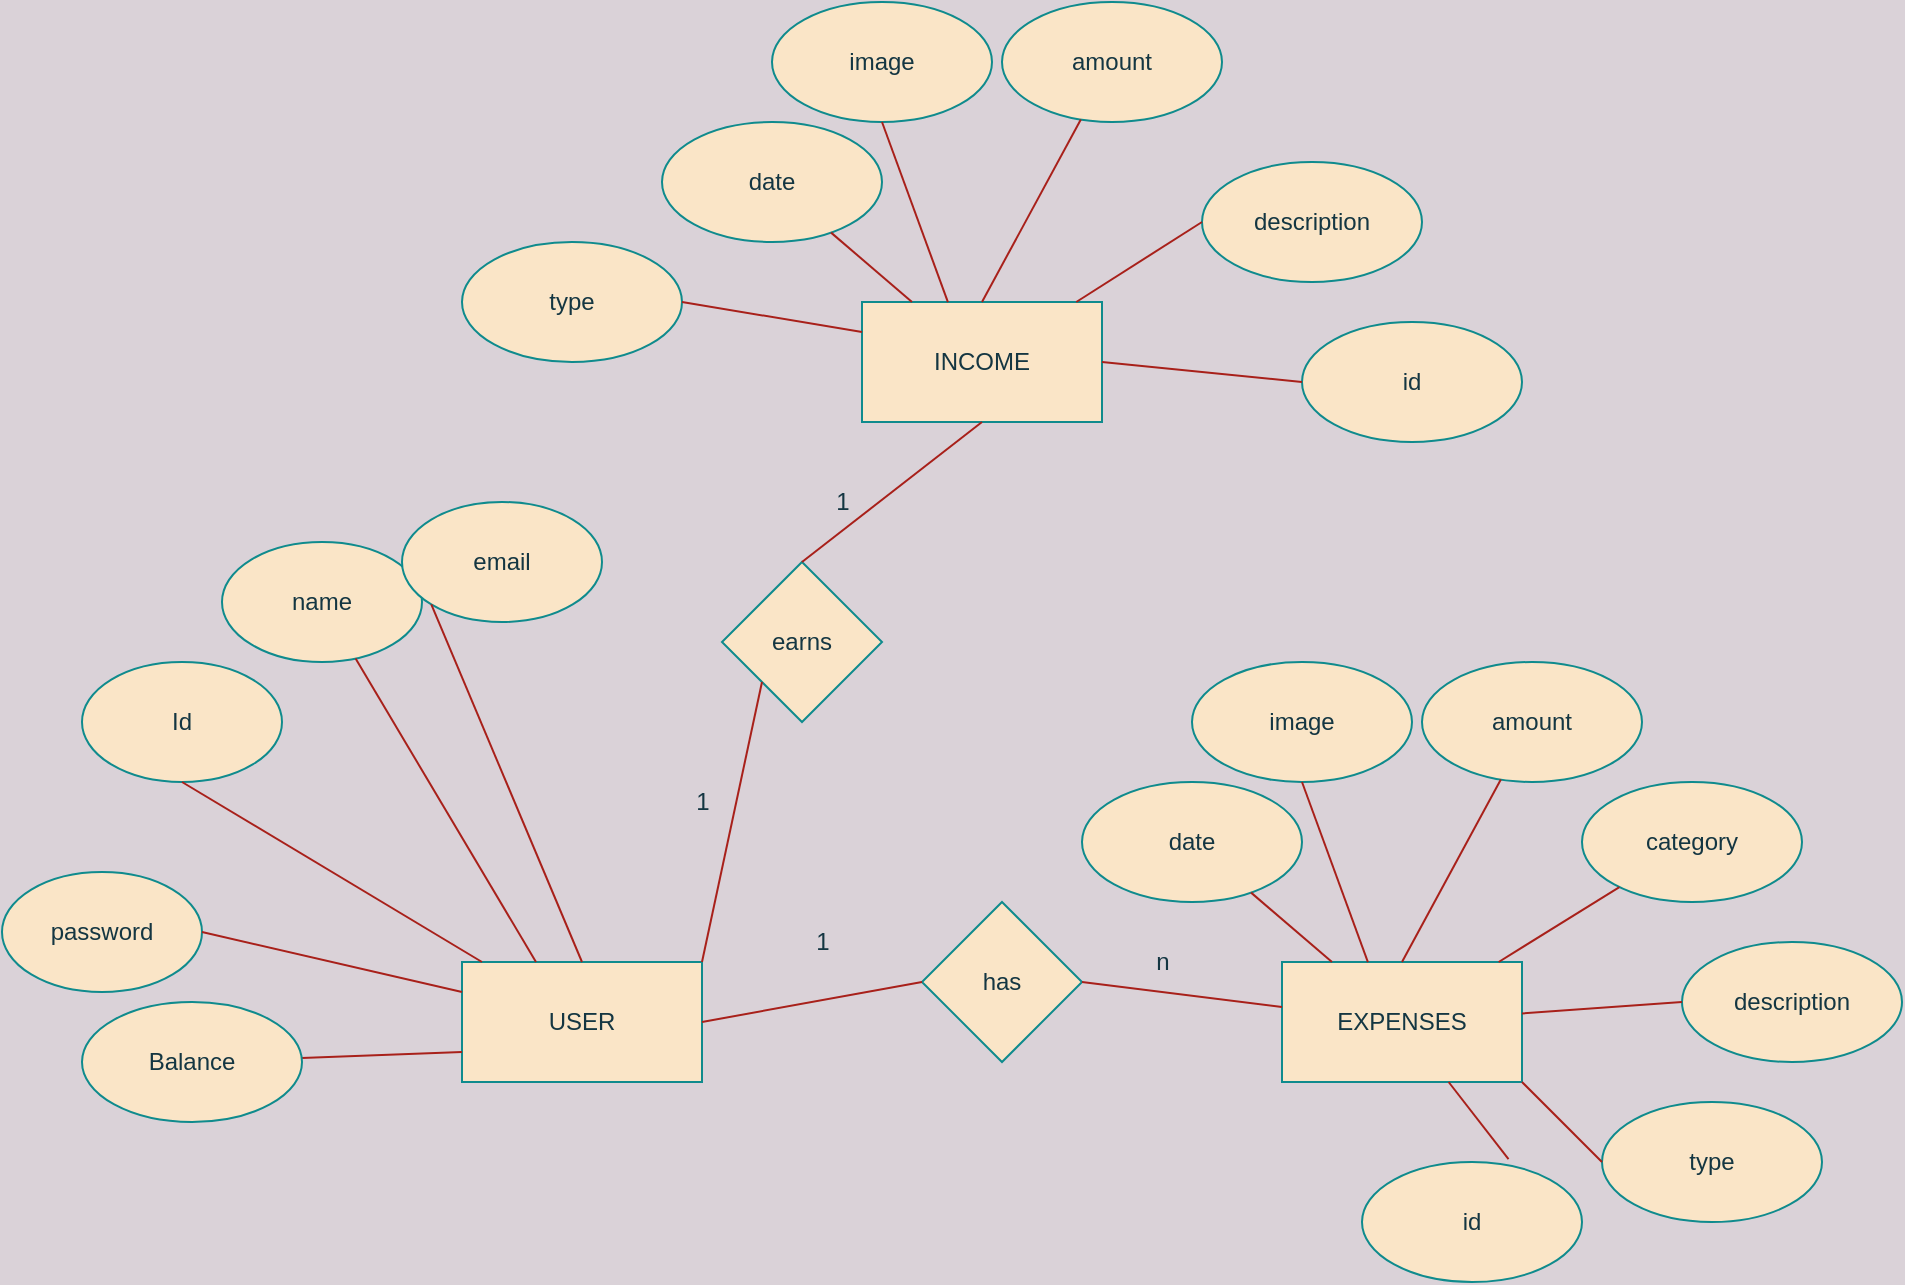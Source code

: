 <mxfile version="20.4.0" type="device"><diagram id="OkzGohk8HdBdno9oejyk" name="Page-1"><mxGraphModel dx="2157" dy="1781" grid="1" gridSize="10" guides="1" tooltips="1" connect="1" arrows="1" fold="1" page="1" pageScale="1" pageWidth="850" pageHeight="1100" background="#DAD2D8" math="0" shadow="0"><root><mxCell id="0"/><mxCell id="1" parent="0"/><mxCell id="a5kdA_MSuSnDtX5zSwrh-1" value="USER" style="rounded=0;whiteSpace=wrap;html=1;fillColor=#FAE5C7;strokeColor=#0F8B8D;fontColor=#143642;" vertex="1" parent="1"><mxGeometry x="60" y="250" width="120" height="60" as="geometry"/></mxCell><mxCell id="a5kdA_MSuSnDtX5zSwrh-2" value="EXPENSES" style="rounded=0;whiteSpace=wrap;html=1;fillColor=#FAE5C7;strokeColor=#0F8B8D;fontColor=#143642;" vertex="1" parent="1"><mxGeometry x="470" y="250" width="120" height="60" as="geometry"/></mxCell><mxCell id="a5kdA_MSuSnDtX5zSwrh-3" value="Id" style="ellipse;whiteSpace=wrap;html=1;fillColor=#FAE5C7;strokeColor=#0F8B8D;fontColor=#143642;" vertex="1" parent="1"><mxGeometry x="-130" y="100" width="100" height="60" as="geometry"/></mxCell><mxCell id="a5kdA_MSuSnDtX5zSwrh-5" value="name" style="ellipse;whiteSpace=wrap;html=1;fillColor=#FAE5C7;strokeColor=#0F8B8D;fontColor=#143642;" vertex="1" parent="1"><mxGeometry x="-60" y="40" width="100" height="60" as="geometry"/></mxCell><mxCell id="a5kdA_MSuSnDtX5zSwrh-6" value="email" style="ellipse;whiteSpace=wrap;html=1;fillColor=#FAE5C7;strokeColor=#0F8B8D;fontColor=#143642;" vertex="1" parent="1"><mxGeometry x="30" y="20" width="100" height="60" as="geometry"/></mxCell><mxCell id="a5kdA_MSuSnDtX5zSwrh-7" value="has" style="rhombus;whiteSpace=wrap;html=1;fillColor=#FAE5C7;strokeColor=#0F8B8D;fontColor=#143642;" vertex="1" parent="1"><mxGeometry x="290" y="220" width="80" height="80" as="geometry"/></mxCell><mxCell id="a5kdA_MSuSnDtX5zSwrh-8" value="" style="endArrow=none;html=1;rounded=0;exitX=1;exitY=0.5;exitDx=0;exitDy=0;labelBackgroundColor=#DAD2D8;strokeColor=#A8201A;fontColor=#143642;" edge="1" parent="1" source="a5kdA_MSuSnDtX5zSwrh-7" target="a5kdA_MSuSnDtX5zSwrh-2"><mxGeometry width="50" height="50" relative="1" as="geometry"><mxPoint x="400" y="290" as="sourcePoint"/><mxPoint x="450" y="240" as="targetPoint"/></mxGeometry></mxCell><mxCell id="a5kdA_MSuSnDtX5zSwrh-9" value="" style="endArrow=none;html=1;rounded=0;exitX=1;exitY=0.5;exitDx=0;exitDy=0;entryX=0;entryY=0.5;entryDx=0;entryDy=0;labelBackgroundColor=#DAD2D8;strokeColor=#A8201A;fontColor=#143642;" edge="1" parent="1" source="a5kdA_MSuSnDtX5zSwrh-1" target="a5kdA_MSuSnDtX5zSwrh-7"><mxGeometry width="50" height="50" relative="1" as="geometry"><mxPoint x="380" y="270" as="sourcePoint"/><mxPoint x="480" y="282.5" as="targetPoint"/></mxGeometry></mxCell><mxCell id="a5kdA_MSuSnDtX5zSwrh-10" value="1" style="text;html=1;align=center;verticalAlign=middle;resizable=0;points=[];autosize=1;strokeColor=none;fillColor=none;fontColor=#143642;" vertex="1" parent="1"><mxGeometry x="225" y="225" width="30" height="30" as="geometry"/></mxCell><mxCell id="a5kdA_MSuSnDtX5zSwrh-11" value="n" style="text;html=1;align=center;verticalAlign=middle;resizable=0;points=[];autosize=1;strokeColor=none;fillColor=none;fontColor=#143642;" vertex="1" parent="1"><mxGeometry x="395" y="235" width="30" height="30" as="geometry"/></mxCell><mxCell id="a5kdA_MSuSnDtX5zSwrh-13" value="date&lt;span style=&quot;color: rgba(0, 0, 0, 0); font-family: monospace; font-size: 0px; text-align: start;&quot;&gt;%3CmxGraphModel%3E%3Croot%3E%3CmxCell%20id%3D%220%22%2F%3E%3CmxCell%20id%3D%221%22%20parent%3D%220%22%2F%3E%3CmxCell%20id%3D%222%22%20value%3D%22%22%20style%3D%22endArrow%3Dnone%3Bhtml%3D1%3Brounded%3D0%3BexitX%3D1%3BexitY%3D0.5%3BexitDx%3D0%3BexitDy%3D0%3B%22%20edge%3D%221%22%20parent%3D%221%22%3E%3CmxGeometry%20width%3D%2250%22%20height%3D%2250%22%20relative%3D%221%22%20as%3D%22geometry%22%3E%3CmxPoint%20x%3D%22370%22%20y%3D%22260%22%20as%3D%22sourcePoint%22%2F%3E%3CmxPoint%20x%3D%22470%22%20y%3D%22272.5%22%20as%3D%22targetPoint%22%2F%3E%3C%2FmxGeometry%3E%3C%2FmxCell%3E%3C%2Froot%3E%3C%2FmxGraphModel%3E&lt;/span&gt;" style="ellipse;whiteSpace=wrap;html=1;fillColor=#FAE5C7;strokeColor=#0F8B8D;fontColor=#143642;" vertex="1" parent="1"><mxGeometry x="370" y="160" width="110" height="60" as="geometry"/></mxCell><mxCell id="a5kdA_MSuSnDtX5zSwrh-14" value="amount" style="ellipse;whiteSpace=wrap;html=1;fillColor=#FAE5C7;strokeColor=#0F8B8D;fontColor=#143642;" vertex="1" parent="1"><mxGeometry x="540" y="100" width="110" height="60" as="geometry"/></mxCell><mxCell id="a5kdA_MSuSnDtX5zSwrh-15" value="category" style="ellipse;whiteSpace=wrap;html=1;fillColor=#FAE5C7;strokeColor=#0F8B8D;fontColor=#143642;" vertex="1" parent="1"><mxGeometry x="620" y="160" width="110" height="60" as="geometry"/></mxCell><mxCell id="a5kdA_MSuSnDtX5zSwrh-16" value="description" style="ellipse;whiteSpace=wrap;html=1;fillColor=#FAE5C7;strokeColor=#0F8B8D;fontColor=#143642;" vertex="1" parent="1"><mxGeometry x="670" y="240" width="110" height="60" as="geometry"/></mxCell><mxCell id="a5kdA_MSuSnDtX5zSwrh-17" value="image" style="ellipse;whiteSpace=wrap;html=1;fillColor=#FAE5C7;strokeColor=#0F8B8D;fontColor=#143642;" vertex="1" parent="1"><mxGeometry x="425" y="100" width="110" height="60" as="geometry"/></mxCell><mxCell id="a5kdA_MSuSnDtX5zSwrh-18" value="" style="endArrow=none;html=1;rounded=0;entryX=0.5;entryY=1;entryDx=0;entryDy=0;labelBackgroundColor=#DAD2D8;strokeColor=#A8201A;fontColor=#143642;" edge="1" parent="1" source="a5kdA_MSuSnDtX5zSwrh-1" target="a5kdA_MSuSnDtX5zSwrh-3"><mxGeometry width="50" height="50" relative="1" as="geometry"><mxPoint x="220" y="310" as="sourcePoint"/><mxPoint x="270" y="260" as="targetPoint"/></mxGeometry></mxCell><mxCell id="a5kdA_MSuSnDtX5zSwrh-19" value="" style="endArrow=none;html=1;rounded=0;labelBackgroundColor=#DAD2D8;strokeColor=#A8201A;fontColor=#143642;" edge="1" parent="1" target="a5kdA_MSuSnDtX5zSwrh-5"><mxGeometry width="50" height="50" relative="1" as="geometry"><mxPoint x="97" y="250" as="sourcePoint"/><mxPoint x="130" y="90" as="targetPoint"/></mxGeometry></mxCell><mxCell id="a5kdA_MSuSnDtX5zSwrh-20" value="" style="endArrow=none;html=1;rounded=0;entryX=0;entryY=1;entryDx=0;entryDy=0;labelBackgroundColor=#DAD2D8;strokeColor=#A8201A;fontColor=#143642;" edge="1" parent="1" target="a5kdA_MSuSnDtX5zSwrh-6"><mxGeometry width="50" height="50" relative="1" as="geometry"><mxPoint x="120" y="250" as="sourcePoint"/><mxPoint x="124.288" y="169.804" as="targetPoint"/></mxGeometry></mxCell><mxCell id="a5kdA_MSuSnDtX5zSwrh-21" value="" style="endArrow=none;html=1;rounded=0;entryX=0;entryY=0.5;entryDx=0;entryDy=0;labelBackgroundColor=#DAD2D8;strokeColor=#A8201A;fontColor=#143642;" edge="1" parent="1" source="a5kdA_MSuSnDtX5zSwrh-2" target="a5kdA_MSuSnDtX5zSwrh-16"><mxGeometry width="50" height="50" relative="1" as="geometry"><mxPoint x="130" y="260" as="sourcePoint"/><mxPoint x="530" y="280" as="targetPoint"/></mxGeometry></mxCell><mxCell id="a5kdA_MSuSnDtX5zSwrh-22" value="" style="endArrow=none;html=1;rounded=0;labelBackgroundColor=#DAD2D8;strokeColor=#A8201A;fontColor=#143642;" edge="1" parent="1" source="a5kdA_MSuSnDtX5zSwrh-2" target="a5kdA_MSuSnDtX5zSwrh-15"><mxGeometry width="50" height="50" relative="1" as="geometry"><mxPoint x="140" y="270" as="sourcePoint"/><mxPoint x="224.645" y="171.213" as="targetPoint"/></mxGeometry></mxCell><mxCell id="a5kdA_MSuSnDtX5zSwrh-23" value="" style="endArrow=none;html=1;rounded=0;exitX=0.5;exitY=0;exitDx=0;exitDy=0;labelBackgroundColor=#DAD2D8;strokeColor=#A8201A;fontColor=#143642;" edge="1" parent="1" source="a5kdA_MSuSnDtX5zSwrh-2" target="a5kdA_MSuSnDtX5zSwrh-14"><mxGeometry width="50" height="50" relative="1" as="geometry"><mxPoint x="500" y="268.79" as="sourcePoint"/><mxPoint x="584.645" y="170.003" as="targetPoint"/></mxGeometry></mxCell><mxCell id="a5kdA_MSuSnDtX5zSwrh-24" value="" style="endArrow=none;html=1;rounded=0;entryX=0.5;entryY=1;entryDx=0;entryDy=0;exitX=0.358;exitY=0.001;exitDx=0;exitDy=0;exitPerimeter=0;labelBackgroundColor=#DAD2D8;strokeColor=#A8201A;fontColor=#143642;" edge="1" parent="1" source="a5kdA_MSuSnDtX5zSwrh-2" target="a5kdA_MSuSnDtX5zSwrh-17"><mxGeometry width="50" height="50" relative="1" as="geometry"><mxPoint x="160" y="290" as="sourcePoint"/><mxPoint x="244.645" y="191.213" as="targetPoint"/></mxGeometry></mxCell><mxCell id="a5kdA_MSuSnDtX5zSwrh-25" value="" style="endArrow=none;html=1;rounded=0;labelBackgroundColor=#DAD2D8;strokeColor=#A8201A;fontColor=#143642;" edge="1" parent="1" source="a5kdA_MSuSnDtX5zSwrh-2" target="a5kdA_MSuSnDtX5zSwrh-13"><mxGeometry width="50" height="50" relative="1" as="geometry"><mxPoint x="170" y="300" as="sourcePoint"/><mxPoint x="254.645" y="201.213" as="targetPoint"/></mxGeometry></mxCell><mxCell id="a5kdA_MSuSnDtX5zSwrh-26" value="type" style="ellipse;whiteSpace=wrap;html=1;fillColor=#FAE5C7;strokeColor=#0F8B8D;fontColor=#143642;" vertex="1" parent="1"><mxGeometry x="630" y="320" width="110" height="60" as="geometry"/></mxCell><mxCell id="a5kdA_MSuSnDtX5zSwrh-27" value="" style="endArrow=none;html=1;rounded=0;exitX=1;exitY=1;exitDx=0;exitDy=0;entryX=0;entryY=0.5;entryDx=0;entryDy=0;labelBackgroundColor=#DAD2D8;strokeColor=#A8201A;fontColor=#143642;" edge="1" parent="1" source="a5kdA_MSuSnDtX5zSwrh-2" target="a5kdA_MSuSnDtX5zSwrh-26"><mxGeometry width="50" height="50" relative="1" as="geometry"><mxPoint x="600" y="286.129" as="sourcePoint"/><mxPoint x="640.381" y="283.524" as="targetPoint"/></mxGeometry></mxCell><mxCell id="a5kdA_MSuSnDtX5zSwrh-28" value="password" style="ellipse;whiteSpace=wrap;html=1;fillColor=#FAE5C7;strokeColor=#0F8B8D;fontColor=#143642;" vertex="1" parent="1"><mxGeometry x="-170" y="205" width="100" height="60" as="geometry"/></mxCell><mxCell id="a5kdA_MSuSnDtX5zSwrh-29" value="" style="endArrow=none;html=1;rounded=0;entryX=1;entryY=0.5;entryDx=0;entryDy=0;exitX=0;exitY=0.25;exitDx=0;exitDy=0;labelBackgroundColor=#DAD2D8;strokeColor=#A8201A;fontColor=#143642;" edge="1" parent="1" source="a5kdA_MSuSnDtX5zSwrh-1" target="a5kdA_MSuSnDtX5zSwrh-28"><mxGeometry width="50" height="50" relative="1" as="geometry"><mxPoint x="97.273" y="260" as="sourcePoint"/><mxPoint x="10" y="180" as="targetPoint"/></mxGeometry></mxCell><mxCell id="a5kdA_MSuSnDtX5zSwrh-45" value="INCOME" style="rounded=0;whiteSpace=wrap;html=1;fillColor=#FAE5C7;strokeColor=#0F8B8D;fontColor=#143642;" vertex="1" parent="1"><mxGeometry x="260" y="-80" width="120" height="60" as="geometry"/></mxCell><mxCell id="a5kdA_MSuSnDtX5zSwrh-48" value="date&lt;span style=&quot;color: rgba(0, 0, 0, 0); font-family: monospace; font-size: 0px; text-align: start;&quot;&gt;%3CmxGraphModel%3E%3Croot%3E%3CmxCell%20id%3D%220%22%2F%3E%3CmxCell%20id%3D%221%22%20parent%3D%220%22%2F%3E%3CmxCell%20id%3D%222%22%20value%3D%22%22%20style%3D%22endArrow%3Dnone%3Bhtml%3D1%3Brounded%3D0%3BexitX%3D1%3BexitY%3D0.5%3BexitDx%3D0%3BexitDy%3D0%3B%22%20edge%3D%221%22%20parent%3D%221%22%3E%3CmxGeometry%20width%3D%2250%22%20height%3D%2250%22%20relative%3D%221%22%20as%3D%22geometry%22%3E%3CmxPoint%20x%3D%22370%22%20y%3D%22260%22%20as%3D%22sourcePoint%22%2F%3E%3CmxPoint%20x%3D%22470%22%20y%3D%22272.5%22%20as%3D%22targetPoint%22%2F%3E%3C%2FmxGeometry%3E%3C%2FmxCell%3E%3C%2Froot%3E%3C%2FmxGraphModel%3E&lt;/span&gt;" style="ellipse;whiteSpace=wrap;html=1;fillColor=#FAE5C7;strokeColor=#0F8B8D;fontColor=#143642;" vertex="1" parent="1"><mxGeometry x="160" y="-170" width="110" height="60" as="geometry"/></mxCell><mxCell id="a5kdA_MSuSnDtX5zSwrh-49" value="amount" style="ellipse;whiteSpace=wrap;html=1;fillColor=#FAE5C7;strokeColor=#0F8B8D;fontColor=#143642;" vertex="1" parent="1"><mxGeometry x="330" y="-230" width="110" height="60" as="geometry"/></mxCell><mxCell id="a5kdA_MSuSnDtX5zSwrh-51" value="description" style="ellipse;whiteSpace=wrap;html=1;fillColor=#FAE5C7;strokeColor=#0F8B8D;fontColor=#143642;" vertex="1" parent="1"><mxGeometry x="430" y="-150" width="110" height="60" as="geometry"/></mxCell><mxCell id="a5kdA_MSuSnDtX5zSwrh-52" value="image" style="ellipse;whiteSpace=wrap;html=1;fillColor=#FAE5C7;strokeColor=#0F8B8D;fontColor=#143642;" vertex="1" parent="1"><mxGeometry x="215" y="-230" width="110" height="60" as="geometry"/></mxCell><mxCell id="a5kdA_MSuSnDtX5zSwrh-53" value="" style="endArrow=none;html=1;rounded=0;entryX=0;entryY=0.5;entryDx=0;entryDy=0;labelBackgroundColor=#DAD2D8;strokeColor=#A8201A;fontColor=#143642;" edge="1" parent="1" source="a5kdA_MSuSnDtX5zSwrh-45" target="a5kdA_MSuSnDtX5zSwrh-51"><mxGeometry width="50" height="50" relative="1" as="geometry"><mxPoint x="-80" y="-70" as="sourcePoint"/><mxPoint x="320" y="-50" as="targetPoint"/></mxGeometry></mxCell><mxCell id="a5kdA_MSuSnDtX5zSwrh-55" value="" style="endArrow=none;html=1;rounded=0;exitX=0.5;exitY=0;exitDx=0;exitDy=0;labelBackgroundColor=#DAD2D8;strokeColor=#A8201A;fontColor=#143642;" edge="1" parent="1" source="a5kdA_MSuSnDtX5zSwrh-45" target="a5kdA_MSuSnDtX5zSwrh-49"><mxGeometry width="50" height="50" relative="1" as="geometry"><mxPoint x="290" y="-61.21" as="sourcePoint"/><mxPoint x="374.645" y="-159.997" as="targetPoint"/></mxGeometry></mxCell><mxCell id="a5kdA_MSuSnDtX5zSwrh-56" value="" style="endArrow=none;html=1;rounded=0;entryX=0.5;entryY=1;entryDx=0;entryDy=0;exitX=0.358;exitY=0.001;exitDx=0;exitDy=0;exitPerimeter=0;labelBackgroundColor=#DAD2D8;strokeColor=#A8201A;fontColor=#143642;" edge="1" parent="1" source="a5kdA_MSuSnDtX5zSwrh-45" target="a5kdA_MSuSnDtX5zSwrh-52"><mxGeometry width="50" height="50" relative="1" as="geometry"><mxPoint x="-50" y="-40" as="sourcePoint"/><mxPoint x="34.645" y="-138.787" as="targetPoint"/></mxGeometry></mxCell><mxCell id="a5kdA_MSuSnDtX5zSwrh-57" value="" style="endArrow=none;html=1;rounded=0;labelBackgroundColor=#DAD2D8;strokeColor=#A8201A;fontColor=#143642;" edge="1" parent="1" source="a5kdA_MSuSnDtX5zSwrh-45" target="a5kdA_MSuSnDtX5zSwrh-48"><mxGeometry width="50" height="50" relative="1" as="geometry"><mxPoint x="-40" y="-30" as="sourcePoint"/><mxPoint x="44.645" y="-128.787" as="targetPoint"/></mxGeometry></mxCell><mxCell id="a5kdA_MSuSnDtX5zSwrh-58" value="type" style="ellipse;whiteSpace=wrap;html=1;fillColor=#FAE5C7;strokeColor=#0F8B8D;fontColor=#143642;" vertex="1" parent="1"><mxGeometry x="60" y="-110" width="110" height="60" as="geometry"/></mxCell><mxCell id="a5kdA_MSuSnDtX5zSwrh-59" value="" style="endArrow=none;html=1;rounded=0;exitX=0;exitY=0.25;exitDx=0;exitDy=0;entryX=1;entryY=0.5;entryDx=0;entryDy=0;labelBackgroundColor=#DAD2D8;strokeColor=#A8201A;fontColor=#143642;" edge="1" parent="1" source="a5kdA_MSuSnDtX5zSwrh-45" target="a5kdA_MSuSnDtX5zSwrh-58"><mxGeometry width="50" height="50" relative="1" as="geometry"><mxPoint x="390" y="-43.871" as="sourcePoint"/><mxPoint x="430.381" y="-46.476" as="targetPoint"/></mxGeometry></mxCell><mxCell id="a5kdA_MSuSnDtX5zSwrh-60" value="" style="endArrow=none;html=1;rounded=0;exitX=0;exitY=0.75;exitDx=0;exitDy=0;labelBackgroundColor=#DAD2D8;strokeColor=#A8201A;fontColor=#143642;" edge="1" parent="1" source="a5kdA_MSuSnDtX5zSwrh-1" target="a5kdA_MSuSnDtX5zSwrh-61"><mxGeometry width="50" height="50" relative="1" as="geometry"><mxPoint x="50" y="300" as="sourcePoint"/><mxPoint x="320" y="20" as="targetPoint"/></mxGeometry></mxCell><mxCell id="a5kdA_MSuSnDtX5zSwrh-61" value="Balance" style="ellipse;whiteSpace=wrap;html=1;fillColor=#FAE5C7;strokeColor=#0F8B8D;fontColor=#143642;" vertex="1" parent="1"><mxGeometry x="-130" y="270" width="110" height="60" as="geometry"/></mxCell><mxCell id="a5kdA_MSuSnDtX5zSwrh-62" value="earns" style="rhombus;whiteSpace=wrap;html=1;fillColor=#FAE5C7;strokeColor=#0F8B8D;fontColor=#143642;" vertex="1" parent="1"><mxGeometry x="190" y="50" width="80" height="80" as="geometry"/></mxCell><mxCell id="a5kdA_MSuSnDtX5zSwrh-63" value="" style="endArrow=none;html=1;rounded=0;exitX=0.5;exitY=0;exitDx=0;exitDy=0;entryX=0.5;entryY=1;entryDx=0;entryDy=0;labelBackgroundColor=#DAD2D8;strokeColor=#A8201A;fontColor=#143642;" edge="1" parent="1" source="a5kdA_MSuSnDtX5zSwrh-62" target="a5kdA_MSuSnDtX5zSwrh-45"><mxGeometry width="50" height="50" relative="1" as="geometry"><mxPoint x="270" y="50" as="sourcePoint"/><mxPoint x="320" as="targetPoint"/></mxGeometry></mxCell><mxCell id="a5kdA_MSuSnDtX5zSwrh-64" value="" style="endArrow=none;html=1;rounded=0;exitX=1;exitY=0;exitDx=0;exitDy=0;entryX=0;entryY=1;entryDx=0;entryDy=0;labelBackgroundColor=#DAD2D8;strokeColor=#A8201A;fontColor=#143642;" edge="1" parent="1" source="a5kdA_MSuSnDtX5zSwrh-1" target="a5kdA_MSuSnDtX5zSwrh-62"><mxGeometry width="50" height="50" relative="1" as="geometry"><mxPoint x="240" y="60" as="sourcePoint"/><mxPoint x="330" y="-10" as="targetPoint"/></mxGeometry></mxCell><mxCell id="a5kdA_MSuSnDtX5zSwrh-65" value="1" style="text;html=1;align=center;verticalAlign=middle;resizable=0;points=[];autosize=1;strokeColor=none;fillColor=none;fontColor=#143642;" vertex="1" parent="1"><mxGeometry x="165" y="155" width="30" height="30" as="geometry"/></mxCell><mxCell id="a5kdA_MSuSnDtX5zSwrh-66" value="1" style="text;html=1;align=center;verticalAlign=middle;resizable=0;points=[];autosize=1;strokeColor=none;fillColor=none;fontColor=#143642;" vertex="1" parent="1"><mxGeometry x="235" y="5" width="30" height="30" as="geometry"/></mxCell><mxCell id="a5kdA_MSuSnDtX5zSwrh-67" value="id" style="ellipse;whiteSpace=wrap;html=1;fillColor=#FAE5C7;strokeColor=#0F8B8D;fontColor=#143642;" vertex="1" parent="1"><mxGeometry x="510" y="350" width="110" height="60" as="geometry"/></mxCell><mxCell id="a5kdA_MSuSnDtX5zSwrh-68" value="" style="endArrow=none;html=1;rounded=0;entryX=0.666;entryY=-0.024;entryDx=0;entryDy=0;entryPerimeter=0;labelBackgroundColor=#DAD2D8;strokeColor=#A8201A;fontColor=#143642;" edge="1" parent="1" source="a5kdA_MSuSnDtX5zSwrh-2" target="a5kdA_MSuSnDtX5zSwrh-67"><mxGeometry width="50" height="50" relative="1" as="geometry"><mxPoint x="600" y="320" as="sourcePoint"/><mxPoint x="640.0" y="360" as="targetPoint"/></mxGeometry></mxCell><mxCell id="a5kdA_MSuSnDtX5zSwrh-69" value="id" style="ellipse;whiteSpace=wrap;html=1;fillColor=#FAE5C7;strokeColor=#0F8B8D;fontColor=#143642;" vertex="1" parent="1"><mxGeometry x="480" y="-70" width="110" height="60" as="geometry"/></mxCell><mxCell id="a5kdA_MSuSnDtX5zSwrh-70" value="" style="endArrow=none;html=1;rounded=0;entryX=0;entryY=0.5;entryDx=0;entryDy=0;exitX=1;exitY=0.5;exitDx=0;exitDy=0;labelBackgroundColor=#DAD2D8;strokeColor=#A8201A;fontColor=#143642;" edge="1" parent="1" source="a5kdA_MSuSnDtX5zSwrh-45" target="a5kdA_MSuSnDtX5zSwrh-69"><mxGeometry width="50" height="50" relative="1" as="geometry"><mxPoint x="270" y="230" as="sourcePoint"/><mxPoint x="320" y="180" as="targetPoint"/></mxGeometry></mxCell></root></mxGraphModel></diagram></mxfile>